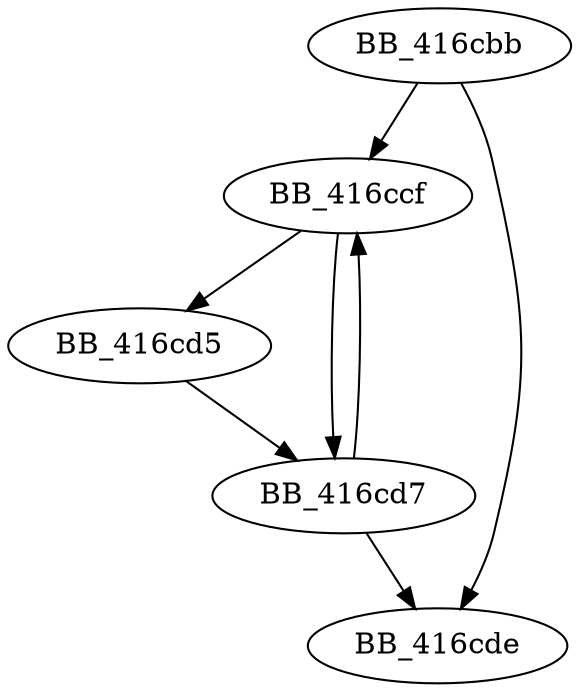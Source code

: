 DiGraph sub_416CBB{
BB_416cbb->BB_416ccf
BB_416cbb->BB_416cde
BB_416ccf->BB_416cd5
BB_416ccf->BB_416cd7
BB_416cd5->BB_416cd7
BB_416cd7->BB_416ccf
BB_416cd7->BB_416cde
}
